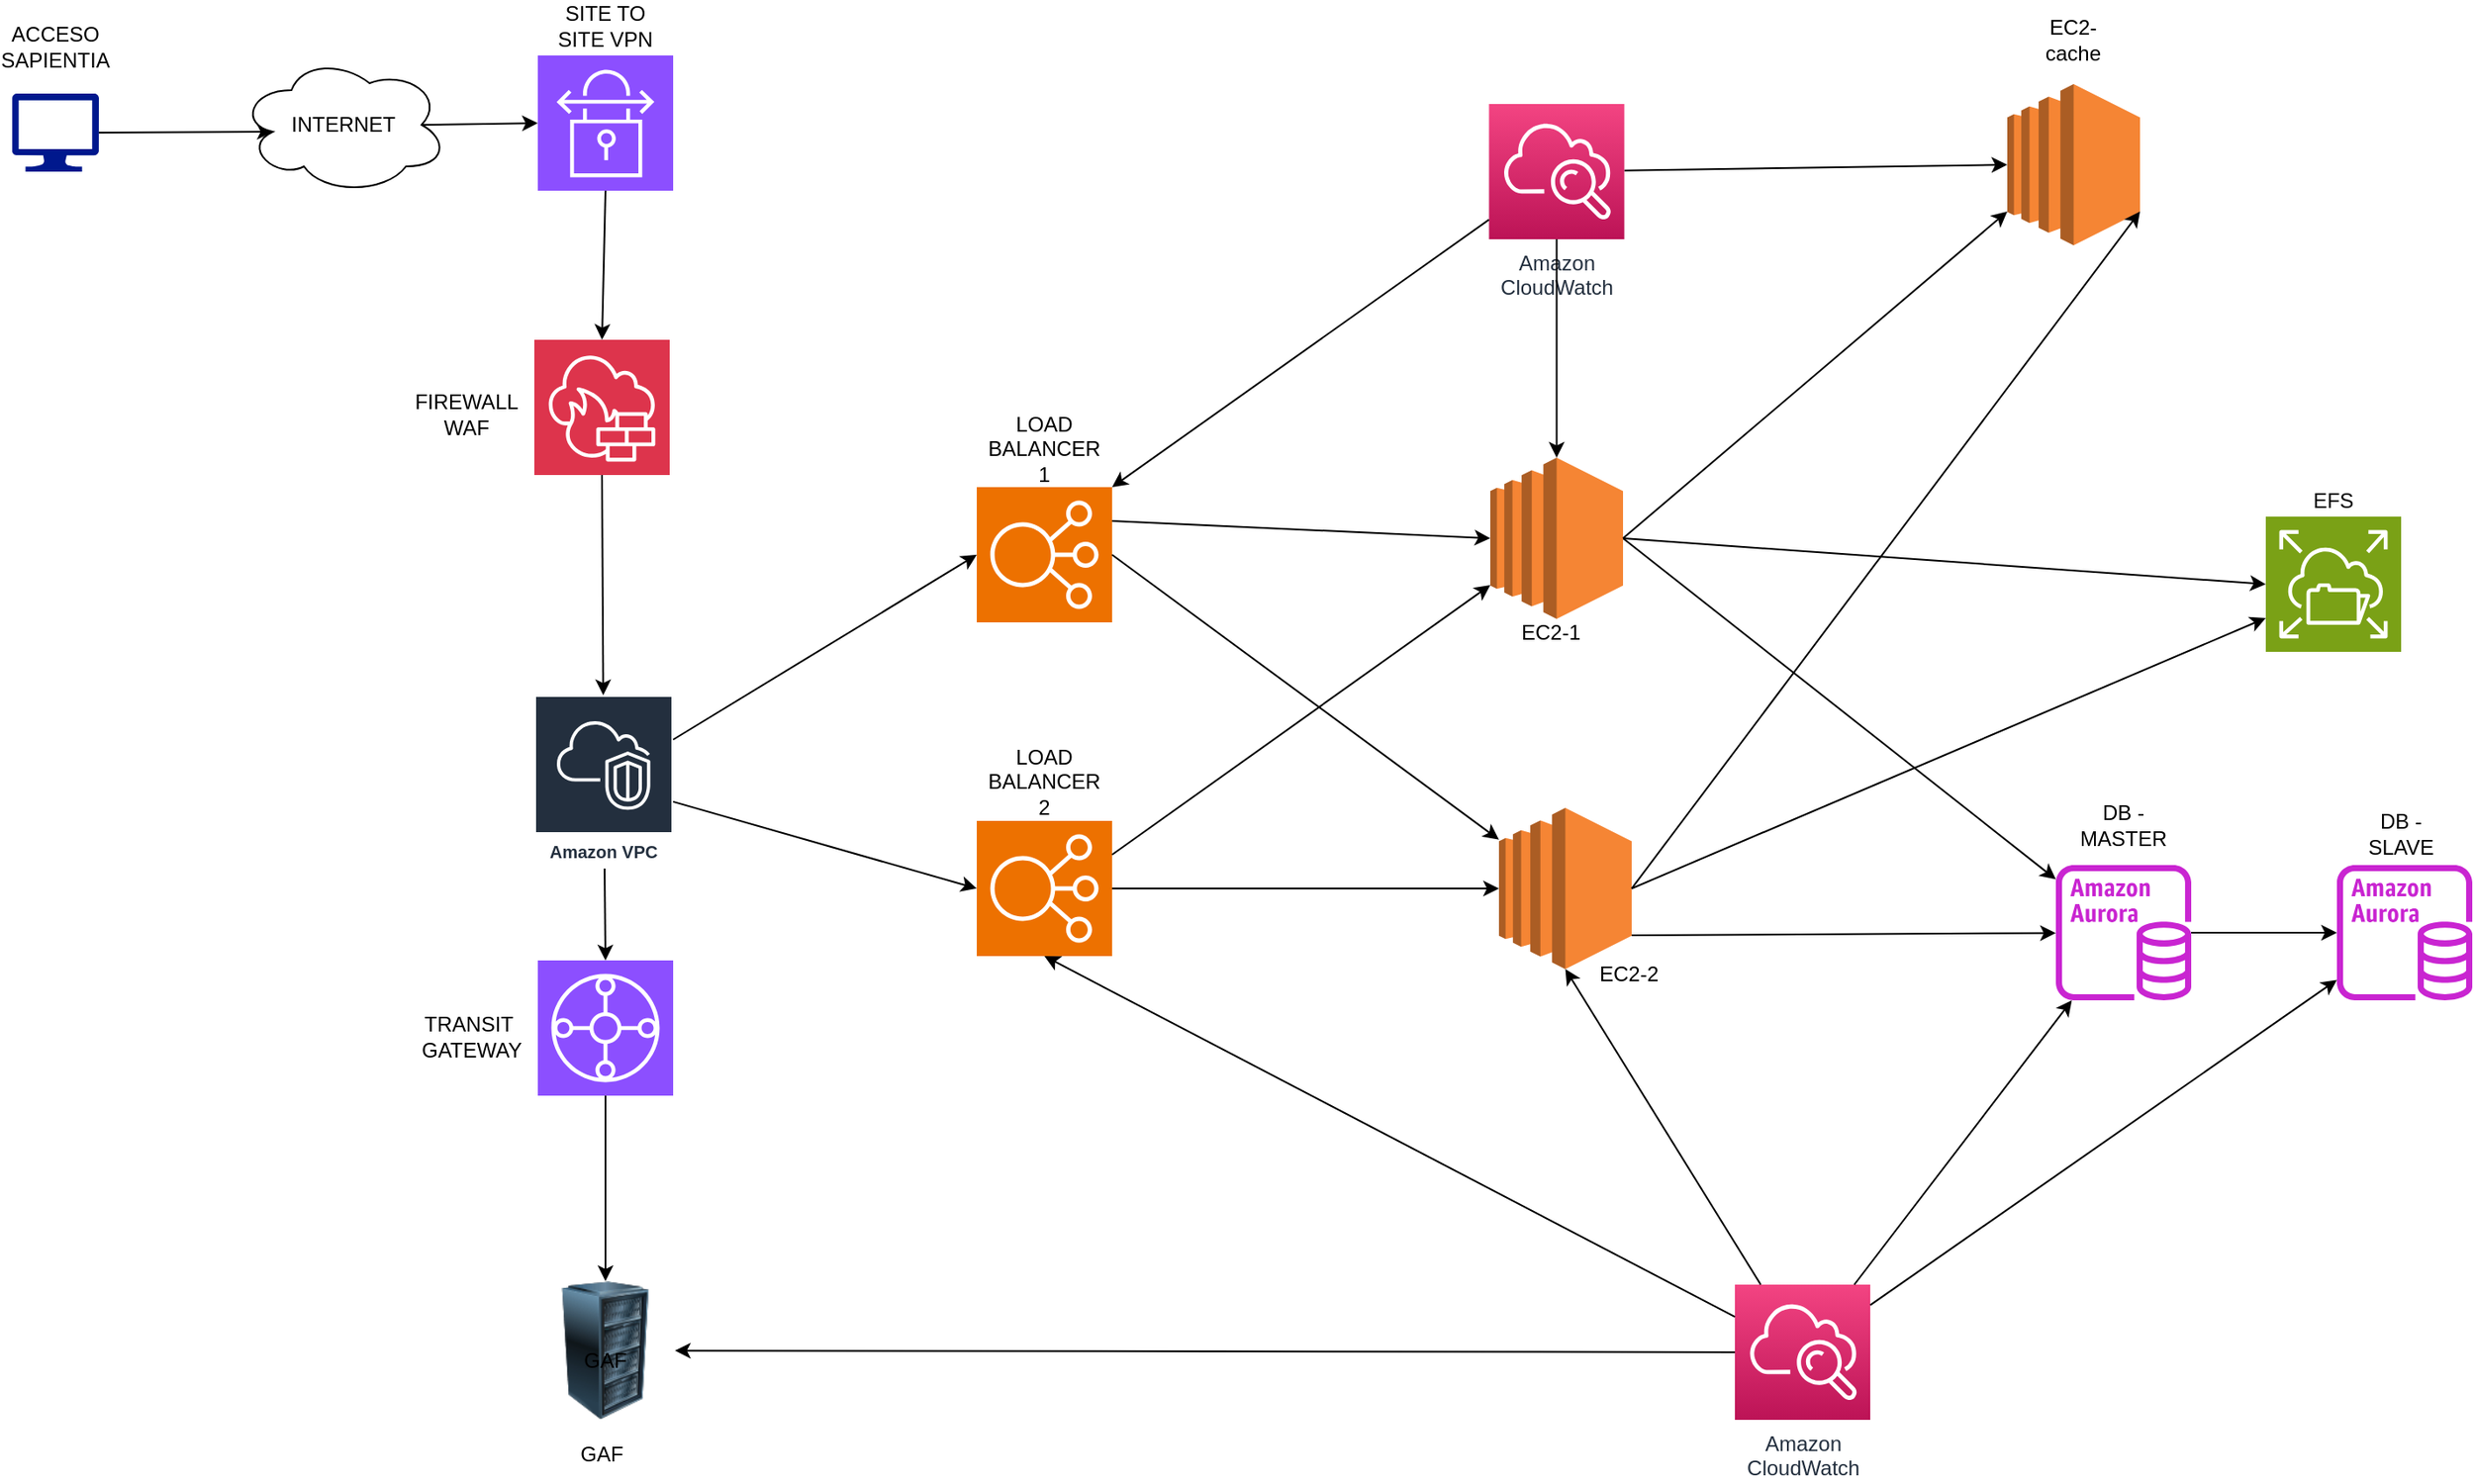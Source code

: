 <mxfile version="22.1.7" type="github">
  <diagram id="Ht1M8jgEwFfnCIfOTk4-" name="Page-1">
    <mxGraphModel dx="2150" dy="957" grid="0" gridSize="10" guides="1" tooltips="1" connect="1" arrows="1" fold="1" page="0" pageScale="1" pageWidth="1169" pageHeight="827" math="0" shadow="0">
      <root>
        <mxCell id="0" />
        <mxCell id="1" parent="0" />
        <mxCell id="UEzPUAAOIrF-is8g5C7q-121" value="Amazon&lt;br&gt;CloudWatch&lt;br&gt;" style="outlineConnect=0;fontColor=#232F3E;gradientColor=#F34482;gradientDirection=north;fillColor=#BC1356;strokeColor=#ffffff;dashed=0;verticalLabelPosition=bottom;verticalAlign=top;align=center;html=1;fontSize=12;fontStyle=0;aspect=fixed;shape=mxgraph.aws4.resourceIcon;resIcon=mxgraph.aws4.cloudwatch;labelBackgroundColor=#ffffff;" parent="1" vertex="1">
          <mxGeometry x="912.0" y="915" width="78" height="78" as="geometry" />
        </mxCell>
        <mxCell id="DRkj2pEiJAdeyXQ4-ryN-1" value="" style="sketch=0;points=[[0,0,0],[0.25,0,0],[0.5,0,0],[0.75,0,0],[1,0,0],[0,1,0],[0.25,1,0],[0.5,1,0],[0.75,1,0],[1,1,0],[0,0.25,0],[0,0.5,0],[0,0.75,0],[1,0.25,0],[1,0.5,0],[1,0.75,0]];outlineConnect=0;fontColor=#232F3E;fillColor=#ED7100;strokeColor=#ffffff;dashed=0;verticalLabelPosition=bottom;verticalAlign=top;align=center;html=1;fontSize=12;fontStyle=0;aspect=fixed;shape=mxgraph.aws4.resourceIcon;resIcon=mxgraph.aws4.elastic_load_balancing;" parent="1" vertex="1">
          <mxGeometry x="475" y="455" width="78" height="78" as="geometry" />
        </mxCell>
        <mxCell id="DRkj2pEiJAdeyXQ4-ryN-4" value="" style="sketch=0;outlineConnect=0;fontColor=#232F3E;gradientColor=none;fillColor=#C925D1;strokeColor=none;dashed=0;verticalLabelPosition=bottom;verticalAlign=top;align=center;html=1;fontSize=12;fontStyle=0;aspect=fixed;pointerEvents=1;shape=mxgraph.aws4.aurora_instance;" parent="1" vertex="1">
          <mxGeometry x="1097" y="673" width="78" height="78" as="geometry" />
        </mxCell>
        <mxCell id="DRkj2pEiJAdeyXQ4-ryN-8" value="" style="sketch=0;points=[[0,0,0],[0.25,0,0],[0.5,0,0],[0.75,0,0],[1,0,0],[0,1,0],[0.25,1,0],[0.5,1,0],[0.75,1,0],[1,1,0],[0,0.25,0],[0,0.5,0],[0,0.75,0],[1,0.25,0],[1,0.5,0],[1,0.75,0]];outlineConnect=0;fontColor=#232F3E;fillColor=#8C4FFF;strokeColor=#ffffff;dashed=0;verticalLabelPosition=bottom;verticalAlign=top;align=center;html=1;fontSize=12;fontStyle=0;aspect=fixed;shape=mxgraph.aws4.resourceIcon;resIcon=mxgraph.aws4.site_to_site_vpn;" parent="1" vertex="1">
          <mxGeometry x="222" y="206" width="78" height="78" as="geometry" />
        </mxCell>
        <mxCell id="DRkj2pEiJAdeyXQ4-ryN-10" value="" style="sketch=0;points=[[0,0,0],[0.25,0,0],[0.5,0,0],[0.75,0,0],[1,0,0],[0,1,0],[0.25,1,0],[0.5,1,0],[0.75,1,0],[1,1,0],[0,0.25,0],[0,0.5,0],[0,0.75,0],[1,0.25,0],[1,0.5,0],[1,0.75,0]];outlineConnect=0;fontColor=#232F3E;fillColor=#DD344C;strokeColor=#ffffff;dashed=0;verticalLabelPosition=bottom;verticalAlign=top;align=center;html=1;fontSize=12;fontStyle=0;aspect=fixed;shape=mxgraph.aws4.resourceIcon;resIcon=mxgraph.aws4.network_firewall;" parent="1" vertex="1">
          <mxGeometry x="220" y="370" width="78" height="78" as="geometry" />
        </mxCell>
        <mxCell id="DRkj2pEiJAdeyXQ4-ryN-12" value="" style="sketch=0;points=[[0,0,0],[0.25,0,0],[0.5,0,0],[0.75,0,0],[1,0,0],[0,1,0],[0.25,1,0],[0.5,1,0],[0.75,1,0],[1,1,0],[0,0.25,0],[0,0.5,0],[0,0.75,0],[1,0.25,0],[1,0.5,0],[1,0.75,0]];outlineConnect=0;fontColor=#232F3E;fillColor=#7AA116;strokeColor=#ffffff;dashed=0;verticalLabelPosition=bottom;verticalAlign=top;align=center;html=1;fontSize=12;fontStyle=0;aspect=fixed;shape=mxgraph.aws4.resourceIcon;resIcon=mxgraph.aws4.elastic_file_system;" parent="1" vertex="1">
          <mxGeometry x="1218" y="472" width="78" height="78" as="geometry" />
        </mxCell>
        <mxCell id="DRkj2pEiJAdeyXQ4-ryN-13" value="" style="sketch=0;outlineConnect=0;fontColor=#232F3E;gradientColor=none;fillColor=#C925D1;strokeColor=none;dashed=0;verticalLabelPosition=bottom;verticalAlign=top;align=center;html=1;fontSize=12;fontStyle=0;aspect=fixed;pointerEvents=1;shape=mxgraph.aws4.aurora_instance;" parent="1" vertex="1">
          <mxGeometry x="1259" y="673" width="78" height="78" as="geometry" />
        </mxCell>
        <mxCell id="DRkj2pEiJAdeyXQ4-ryN-14" value="" style="outlineConnect=0;dashed=0;verticalLabelPosition=bottom;verticalAlign=top;align=center;html=1;shape=mxgraph.aws3.ec2;fillColor=#F58534;gradientColor=none;" parent="1" vertex="1">
          <mxGeometry x="1069" y="222.5" width="76.5" height="93" as="geometry" />
        </mxCell>
        <mxCell id="DRkj2pEiJAdeyXQ4-ryN-15" value="" style="sketch=0;aspect=fixed;pointerEvents=1;shadow=0;dashed=0;html=1;strokeColor=none;labelPosition=center;verticalLabelPosition=bottom;verticalAlign=top;align=center;fillColor=#00188D;shape=mxgraph.azure.computer" parent="1" vertex="1">
          <mxGeometry x="-81" y="228" width="50" height="45" as="geometry" />
        </mxCell>
        <mxCell id="DRkj2pEiJAdeyXQ4-ryN-16" value="Amazon VPC" style="sketch=0;outlineConnect=0;fontColor=#232F3E;gradientColor=none;strokeColor=#ffffff;fillColor=#232F3E;dashed=0;verticalLabelPosition=middle;verticalAlign=bottom;align=center;html=1;whiteSpace=wrap;fontSize=10;fontStyle=1;spacing=3;shape=mxgraph.aws4.productIcon;prIcon=mxgraph.aws4.vpc;" parent="1" vertex="1">
          <mxGeometry x="220" y="575" width="80" height="100" as="geometry" />
        </mxCell>
        <mxCell id="DRkj2pEiJAdeyXQ4-ryN-20" value="" style="endArrow=classic;html=1;rounded=0;exitX=0.5;exitY=1;exitDx=0;exitDy=0;exitPerimeter=0;entryX=0.5;entryY=0;entryDx=0;entryDy=0;entryPerimeter=0;" parent="1" source="DRkj2pEiJAdeyXQ4-ryN-8" target="DRkj2pEiJAdeyXQ4-ryN-10" edge="1">
          <mxGeometry width="50" height="50" relative="1" as="geometry">
            <mxPoint x="172" y="491" as="sourcePoint" />
            <mxPoint x="254" y="399" as="targetPoint" />
          </mxGeometry>
        </mxCell>
        <mxCell id="DRkj2pEiJAdeyXQ4-ryN-21" value="" style="endArrow=classic;html=1;rounded=0;exitX=1;exitY=0.5;exitDx=0;exitDy=0;exitPerimeter=0;" parent="1" source="DRkj2pEiJAdeyXQ4-ryN-27" target="DRkj2pEiJAdeyXQ4-ryN-4" edge="1">
          <mxGeometry width="50" height="50" relative="1" as="geometry">
            <mxPoint x="861.5" y="546.5" as="sourcePoint" />
            <mxPoint x="1016.5" y="479.5" as="targetPoint" />
          </mxGeometry>
        </mxCell>
        <mxCell id="DRkj2pEiJAdeyXQ4-ryN-22" value="" style="endArrow=classic;html=1;rounded=0;exitX=0.5;exitY=1;exitDx=0;exitDy=0;exitPerimeter=0;" parent="1" source="DRkj2pEiJAdeyXQ4-ryN-10" target="DRkj2pEiJAdeyXQ4-ryN-16" edge="1">
          <mxGeometry width="50" height="50" relative="1" as="geometry">
            <mxPoint x="72" y="400" as="sourcePoint" />
            <mxPoint x="227" y="333" as="targetPoint" />
          </mxGeometry>
        </mxCell>
        <mxCell id="DRkj2pEiJAdeyXQ4-ryN-23" value="" style="sketch=0;points=[[0,0,0],[0.25,0,0],[0.5,0,0],[0.75,0,0],[1,0,0],[0,1,0],[0.25,1,0],[0.5,1,0],[0.75,1,0],[1,1,0],[0,0.25,0],[0,0.5,0],[0,0.75,0],[1,0.25,0],[1,0.5,0],[1,0.75,0]];outlineConnect=0;fontColor=#232F3E;fillColor=#ED7100;strokeColor=#ffffff;dashed=0;verticalLabelPosition=bottom;verticalAlign=top;align=center;html=1;fontSize=12;fontStyle=0;aspect=fixed;shape=mxgraph.aws4.resourceIcon;resIcon=mxgraph.aws4.elastic_load_balancing;" parent="1" vertex="1">
          <mxGeometry x="475" y="647.5" width="78" height="78" as="geometry" />
        </mxCell>
        <mxCell id="DRkj2pEiJAdeyXQ4-ryN-24" value="" style="endArrow=classic;html=1;rounded=0;entryX=0;entryY=0.5;entryDx=0;entryDy=0;entryPerimeter=0;" parent="1" source="DRkj2pEiJAdeyXQ4-ryN-16" target="DRkj2pEiJAdeyXQ4-ryN-1" edge="1">
          <mxGeometry width="50" height="50" relative="1" as="geometry">
            <mxPoint x="377" y="417" as="sourcePoint" />
            <mxPoint x="532" y="350" as="targetPoint" />
          </mxGeometry>
        </mxCell>
        <mxCell id="DRkj2pEiJAdeyXQ4-ryN-25" value="" style="endArrow=classic;html=1;rounded=0;" parent="1" source="DRkj2pEiJAdeyXQ4-ryN-4" target="DRkj2pEiJAdeyXQ4-ryN-13" edge="1">
          <mxGeometry width="50" height="50" relative="1" as="geometry">
            <mxPoint x="1097.5" y="827.5" as="sourcePoint" />
            <mxPoint x="1252.5" y="760.5" as="targetPoint" />
          </mxGeometry>
        </mxCell>
        <mxCell id="DRkj2pEiJAdeyXQ4-ryN-26" value="" style="endArrow=classic;html=1;rounded=0;entryX=0;entryY=0.5;entryDx=0;entryDy=0;entryPerimeter=0;" parent="1" source="DRkj2pEiJAdeyXQ4-ryN-16" target="DRkj2pEiJAdeyXQ4-ryN-23" edge="1">
          <mxGeometry width="50" height="50" relative="1" as="geometry">
            <mxPoint x="421" y="742" as="sourcePoint" />
            <mxPoint x="576" y="675" as="targetPoint" />
          </mxGeometry>
        </mxCell>
        <mxCell id="DRkj2pEiJAdeyXQ4-ryN-27" value="" style="outlineConnect=0;dashed=0;verticalLabelPosition=bottom;verticalAlign=top;align=center;html=1;shape=mxgraph.aws3.ec2;fillColor=#F58534;gradientColor=none;" parent="1" vertex="1">
          <mxGeometry x="771" y="438" width="76.5" height="93" as="geometry" />
        </mxCell>
        <mxCell id="DRkj2pEiJAdeyXQ4-ryN-28" value="" style="outlineConnect=0;dashed=0;verticalLabelPosition=bottom;verticalAlign=top;align=center;html=1;shape=mxgraph.aws3.ec2;fillColor=#F58534;gradientColor=none;" parent="1" vertex="1">
          <mxGeometry x="776" y="640" width="76.5" height="93" as="geometry" />
        </mxCell>
        <mxCell id="DRkj2pEiJAdeyXQ4-ryN-29" value="" style="endArrow=classic;html=1;rounded=0;entryX=0;entryY=0.79;entryDx=0;entryDy=0;entryPerimeter=0;exitX=1;exitY=0.25;exitDx=0;exitDy=0;exitPerimeter=0;" parent="1" source="DRkj2pEiJAdeyXQ4-ryN-23" target="DRkj2pEiJAdeyXQ4-ryN-27" edge="1">
          <mxGeometry width="50" height="50" relative="1" as="geometry">
            <mxPoint x="689" y="793" as="sourcePoint" />
            <mxPoint x="821" y="679" as="targetPoint" />
          </mxGeometry>
        </mxCell>
        <mxCell id="DRkj2pEiJAdeyXQ4-ryN-30" value="" style="endArrow=classic;html=1;rounded=0;exitX=1;exitY=0.5;exitDx=0;exitDy=0;exitPerimeter=0;" parent="1" source="DRkj2pEiJAdeyXQ4-ryN-1" target="DRkj2pEiJAdeyXQ4-ryN-28" edge="1">
          <mxGeometry width="50" height="50" relative="1" as="geometry">
            <mxPoint x="712" y="579.5" as="sourcePoint" />
            <mxPoint x="844" y="465.5" as="targetPoint" />
          </mxGeometry>
        </mxCell>
        <mxCell id="DRkj2pEiJAdeyXQ4-ryN-31" value="" style="endArrow=classic;html=1;rounded=0;entryX=0;entryY=0.5;entryDx=0;entryDy=0;entryPerimeter=0;exitX=1;exitY=0.5;exitDx=0;exitDy=0;exitPerimeter=0;" parent="1" source="DRkj2pEiJAdeyXQ4-ryN-23" target="DRkj2pEiJAdeyXQ4-ryN-28" edge="1">
          <mxGeometry width="50" height="50" relative="1" as="geometry">
            <mxPoint x="658" y="829.5" as="sourcePoint" />
            <mxPoint x="790" y="715.5" as="targetPoint" />
          </mxGeometry>
        </mxCell>
        <mxCell id="DRkj2pEiJAdeyXQ4-ryN-32" value="" style="endArrow=classic;html=1;rounded=0;entryX=0;entryY=0.5;entryDx=0;entryDy=0;entryPerimeter=0;exitX=1;exitY=0.25;exitDx=0;exitDy=0;exitPerimeter=0;" parent="1" source="DRkj2pEiJAdeyXQ4-ryN-1" target="DRkj2pEiJAdeyXQ4-ryN-27" edge="1">
          <mxGeometry width="50" height="50" relative="1" as="geometry">
            <mxPoint x="383" y="676.5" as="sourcePoint" />
            <mxPoint x="515" y="562.5" as="targetPoint" />
          </mxGeometry>
        </mxCell>
        <mxCell id="DRkj2pEiJAdeyXQ4-ryN-33" value="" style="endArrow=classic;html=1;rounded=0;entryX=0;entryY=0.79;entryDx=0;entryDy=0;entryPerimeter=0;exitX=1;exitY=0.5;exitDx=0;exitDy=0;exitPerimeter=0;" parent="1" source="DRkj2pEiJAdeyXQ4-ryN-27" target="DRkj2pEiJAdeyXQ4-ryN-14" edge="1">
          <mxGeometry width="50" height="50" relative="1" as="geometry">
            <mxPoint x="857" y="489.5" as="sourcePoint" />
            <mxPoint x="926.0" y="291.5" as="targetPoint" />
          </mxGeometry>
        </mxCell>
        <mxCell id="DRkj2pEiJAdeyXQ4-ryN-34" value="" style="endArrow=classic;html=1;rounded=0;exitX=1;exitY=0.5;exitDx=0;exitDy=0;exitPerimeter=0;entryX=1;entryY=0.79;entryDx=0;entryDy=0;entryPerimeter=0;" parent="1" source="DRkj2pEiJAdeyXQ4-ryN-28" target="DRkj2pEiJAdeyXQ4-ryN-14" edge="1">
          <mxGeometry width="50" height="50" relative="1" as="geometry">
            <mxPoint x="812" y="541.5" as="sourcePoint" />
            <mxPoint x="964.25" y="338" as="targetPoint" />
          </mxGeometry>
        </mxCell>
        <mxCell id="DRkj2pEiJAdeyXQ4-ryN-35" value="" style="endArrow=classic;html=1;rounded=0;exitX=1;exitY=0.79;exitDx=0;exitDy=0;exitPerimeter=0;" parent="1" source="DRkj2pEiJAdeyXQ4-ryN-28" target="DRkj2pEiJAdeyXQ4-ryN-4" edge="1">
          <mxGeometry width="50" height="50" relative="1" as="geometry">
            <mxPoint x="820" y="797.5" as="sourcePoint" />
            <mxPoint x="952" y="683.5" as="targetPoint" />
          </mxGeometry>
        </mxCell>
        <mxCell id="DRkj2pEiJAdeyXQ4-ryN-36" value="" style="endArrow=classic;html=1;rounded=0;exitX=1;exitY=0.5;exitDx=0;exitDy=0;exitPerimeter=0;entryX=0;entryY=0.75;entryDx=0;entryDy=0;entryPerimeter=0;" parent="1" source="DRkj2pEiJAdeyXQ4-ryN-28" target="DRkj2pEiJAdeyXQ4-ryN-12" edge="1">
          <mxGeometry width="50" height="50" relative="1" as="geometry">
            <mxPoint x="1007" y="542.5" as="sourcePoint" />
            <mxPoint x="1187" y="417.5" as="targetPoint" />
          </mxGeometry>
        </mxCell>
        <mxCell id="DRkj2pEiJAdeyXQ4-ryN-37" value="" style="endArrow=classic;html=1;rounded=0;entryX=0;entryY=0.5;entryDx=0;entryDy=0;entryPerimeter=0;exitX=1;exitY=0.5;exitDx=0;exitDy=0;exitPerimeter=0;" parent="1" source="DRkj2pEiJAdeyXQ4-ryN-27" target="DRkj2pEiJAdeyXQ4-ryN-12" edge="1">
          <mxGeometry width="50" height="50" relative="1" as="geometry">
            <mxPoint x="765" y="483.5" as="sourcePoint" />
            <mxPoint x="1220" y="410.5" as="targetPoint" />
          </mxGeometry>
        </mxCell>
        <mxCell id="DRkj2pEiJAdeyXQ4-ryN-38" value="" style="endArrow=classic;html=1;rounded=0;entryX=0;entryY=0.5;entryDx=0;entryDy=0;entryPerimeter=0;" parent="1" source="DRkj2pEiJAdeyXQ4-ryN-45" target="DRkj2pEiJAdeyXQ4-ryN-14" edge="1">
          <mxGeometry width="50" height="50" relative="1" as="geometry">
            <mxPoint x="962" y="346.5" as="sourcePoint" />
            <mxPoint x="1142" y="221.5" as="targetPoint" />
          </mxGeometry>
        </mxCell>
        <mxCell id="DRkj2pEiJAdeyXQ4-ryN-39" value="" style="endArrow=classic;html=1;rounded=0;" parent="1" source="UEzPUAAOIrF-is8g5C7q-121" target="DRkj2pEiJAdeyXQ4-ryN-4" edge="1">
          <mxGeometry width="50" height="50" relative="1" as="geometry">
            <mxPoint x="1137.5" y="900.5" as="sourcePoint" />
            <mxPoint x="1317.5" y="775.5" as="targetPoint" />
          </mxGeometry>
        </mxCell>
        <mxCell id="DRkj2pEiJAdeyXQ4-ryN-40" value="" style="endArrow=classic;html=1;rounded=0;" parent="1" source="UEzPUAAOIrF-is8g5C7q-121" target="DRkj2pEiJAdeyXQ4-ryN-13" edge="1">
          <mxGeometry width="50" height="50" relative="1" as="geometry">
            <mxPoint x="1185.5" y="792.5" as="sourcePoint" />
            <mxPoint x="1314.5" y="846.5" as="targetPoint" />
          </mxGeometry>
        </mxCell>
        <mxCell id="DRkj2pEiJAdeyXQ4-ryN-45" value="Amazon&lt;br&gt;CloudWatch&lt;br&gt;" style="outlineConnect=0;fontColor=#232F3E;gradientColor=#F34482;gradientDirection=north;fillColor=#BC1356;strokeColor=#ffffff;dashed=0;verticalLabelPosition=bottom;verticalAlign=top;align=center;html=1;fontSize=12;fontStyle=0;aspect=fixed;shape=mxgraph.aws4.resourceIcon;resIcon=mxgraph.aws4.cloudwatch;labelBackgroundColor=#ffffff;" parent="1" vertex="1">
          <mxGeometry x="770.25" y="234" width="78" height="78" as="geometry" />
        </mxCell>
        <mxCell id="DRkj2pEiJAdeyXQ4-ryN-47" value="" style="endArrow=classic;html=1;rounded=0;entryX=0.5;entryY=0;entryDx=0;entryDy=0;entryPerimeter=0;" parent="1" source="DRkj2pEiJAdeyXQ4-ryN-45" target="DRkj2pEiJAdeyXQ4-ryN-27" edge="1">
          <mxGeometry width="50" height="50" relative="1" as="geometry">
            <mxPoint x="982" y="366.5" as="sourcePoint" />
            <mxPoint x="1162" y="241.5" as="targetPoint" />
          </mxGeometry>
        </mxCell>
        <mxCell id="DRkj2pEiJAdeyXQ4-ryN-48" value="" style="image;html=1;image=img/lib/clip_art/computers/Server_Rack_128x128.png" parent="1" vertex="1">
          <mxGeometry x="221" y="913" width="80" height="80" as="geometry" />
        </mxCell>
        <mxCell id="DRkj2pEiJAdeyXQ4-ryN-50" value="" style="sketch=0;points=[[0,0,0],[0.25,0,0],[0.5,0,0],[0.75,0,0],[1,0,0],[0,1,0],[0.25,1,0],[0.5,1,0],[0.75,1,0],[1,1,0],[0,0.25,0],[0,0.5,0],[0,0.75,0],[1,0.25,0],[1,0.5,0],[1,0.75,0]];outlineConnect=0;fontColor=#232F3E;fillColor=#8C4FFF;strokeColor=#ffffff;dashed=0;verticalLabelPosition=bottom;verticalAlign=top;align=center;html=1;fontSize=12;fontStyle=0;aspect=fixed;shape=mxgraph.aws4.resourceIcon;resIcon=mxgraph.aws4.transit_gateway;" parent="1" vertex="1">
          <mxGeometry x="222" y="728" width="78" height="78" as="geometry" />
        </mxCell>
        <mxCell id="DRkj2pEiJAdeyXQ4-ryN-51" value="" style="endArrow=classic;html=1;rounded=0;entryX=0.5;entryY=0;entryDx=0;entryDy=0;entryPerimeter=0;" parent="1" source="DRkj2pEiJAdeyXQ4-ryN-16" target="DRkj2pEiJAdeyXQ4-ryN-50" edge="1">
          <mxGeometry width="50" height="50" relative="1" as="geometry">
            <mxPoint x="310" y="646" as="sourcePoint" />
            <mxPoint x="485" y="697" as="targetPoint" />
          </mxGeometry>
        </mxCell>
        <mxCell id="DRkj2pEiJAdeyXQ4-ryN-52" value="" style="endArrow=classic;html=1;rounded=0;entryX=0.5;entryY=0;entryDx=0;entryDy=0;exitX=0.5;exitY=1;exitDx=0;exitDy=0;exitPerimeter=0;" parent="1" source="DRkj2pEiJAdeyXQ4-ryN-50" target="DRkj2pEiJAdeyXQ4-ryN-48" edge="1">
          <mxGeometry width="50" height="50" relative="1" as="geometry">
            <mxPoint x="316" y="832" as="sourcePoint" />
            <mxPoint x="317" y="885" as="targetPoint" />
          </mxGeometry>
        </mxCell>
        <mxCell id="DRkj2pEiJAdeyXQ4-ryN-53" value="EC2-1" style="text;html=1;strokeColor=none;fillColor=none;align=center;verticalAlign=middle;whiteSpace=wrap;rounded=0;" parent="1" vertex="1">
          <mxGeometry x="776" y="524" width="60" height="30" as="geometry" />
        </mxCell>
        <mxCell id="DRkj2pEiJAdeyXQ4-ryN-56" value="EC2-2" style="text;html=1;strokeColor=none;fillColor=none;align=center;verticalAlign=middle;whiteSpace=wrap;rounded=0;" parent="1" vertex="1">
          <mxGeometry x="821" y="721" width="60" height="30" as="geometry" />
        </mxCell>
        <mxCell id="DRkj2pEiJAdeyXQ4-ryN-58" value="EC2-cache" style="text;html=1;strokeColor=none;fillColor=none;align=center;verticalAlign=middle;whiteSpace=wrap;rounded=0;" parent="1" vertex="1">
          <mxGeometry x="1077" y="182" width="60" height="30" as="geometry" />
        </mxCell>
        <mxCell id="DRkj2pEiJAdeyXQ4-ryN-59" value="LOAD BALANCER 1" style="text;html=1;strokeColor=none;fillColor=none;align=center;verticalAlign=middle;whiteSpace=wrap;rounded=0;" parent="1" vertex="1">
          <mxGeometry x="484" y="418" width="60" height="30" as="geometry" />
        </mxCell>
        <mxCell id="DRkj2pEiJAdeyXQ4-ryN-60" value="LOAD BALANCER 2" style="text;html=1;strokeColor=none;fillColor=none;align=center;verticalAlign=middle;whiteSpace=wrap;rounded=0;" parent="1" vertex="1">
          <mxGeometry x="484" y="610" width="60" height="30" as="geometry" />
        </mxCell>
        <mxCell id="DRkj2pEiJAdeyXQ4-ryN-61" value="DB - SLAVE" style="text;html=1;strokeColor=none;fillColor=none;align=center;verticalAlign=middle;whiteSpace=wrap;rounded=0;" parent="1" vertex="1">
          <mxGeometry x="1265.5" y="640" width="60" height="30" as="geometry" />
        </mxCell>
        <mxCell id="DRkj2pEiJAdeyXQ4-ryN-62" value="DB - MASTER" style="text;html=1;strokeColor=none;fillColor=none;align=center;verticalAlign=middle;whiteSpace=wrap;rounded=0;" parent="1" vertex="1">
          <mxGeometry x="1106" y="635" width="60" height="30" as="geometry" />
        </mxCell>
        <mxCell id="DRkj2pEiJAdeyXQ4-ryN-65" value="EFS" style="text;html=1;strokeColor=none;fillColor=none;align=center;verticalAlign=middle;whiteSpace=wrap;rounded=0;" parent="1" vertex="1">
          <mxGeometry x="1227" y="448" width="60" height="30" as="geometry" />
        </mxCell>
        <mxCell id="DRkj2pEiJAdeyXQ4-ryN-67" value="SITE TO SITE VPN" style="text;html=1;strokeColor=none;fillColor=none;align=center;verticalAlign=middle;whiteSpace=wrap;rounded=0;" parent="1" vertex="1">
          <mxGeometry x="231" y="174" width="60" height="30" as="geometry" />
        </mxCell>
        <mxCell id="DRkj2pEiJAdeyXQ4-ryN-68" value="FIREWALL&lt;br&gt;WAF" style="text;html=1;strokeColor=none;fillColor=none;align=center;verticalAlign=middle;whiteSpace=wrap;rounded=0;" parent="1" vertex="1">
          <mxGeometry x="151" y="398" width="60" height="30" as="geometry" />
        </mxCell>
        <mxCell id="DRkj2pEiJAdeyXQ4-ryN-69" value="TRANSIT&amp;nbsp;&lt;br&gt;GATEWAY" style="text;html=1;strokeColor=none;fillColor=none;align=center;verticalAlign=middle;whiteSpace=wrap;rounded=0;" parent="1" vertex="1">
          <mxGeometry x="154" y="757" width="60" height="30" as="geometry" />
        </mxCell>
        <mxCell id="DRkj2pEiJAdeyXQ4-ryN-70" value="GAF" style="text;html=1;strokeColor=none;fillColor=none;align=center;verticalAlign=middle;whiteSpace=wrap;rounded=0;" parent="1" vertex="1">
          <mxGeometry x="231" y="944" width="60" height="30" as="geometry" />
        </mxCell>
        <mxCell id="DRkj2pEiJAdeyXQ4-ryN-72" value="" style="endArrow=classic;html=1;rounded=0;entryX=0.5;entryY=1;entryDx=0;entryDy=0;entryPerimeter=0;" parent="1" source="UEzPUAAOIrF-is8g5C7q-121" target="DRkj2pEiJAdeyXQ4-ryN-28" edge="1">
          <mxGeometry width="50" height="50" relative="1" as="geometry">
            <mxPoint x="1019" y="989" as="sourcePoint" />
            <mxPoint x="1069" y="939" as="targetPoint" />
          </mxGeometry>
        </mxCell>
        <mxCell id="DRkj2pEiJAdeyXQ4-ryN-73" value="" style="endArrow=classic;html=1;rounded=0;entryX=1;entryY=0;entryDx=0;entryDy=0;entryPerimeter=0;" parent="1" source="DRkj2pEiJAdeyXQ4-ryN-45" target="DRkj2pEiJAdeyXQ4-ryN-1" edge="1">
          <mxGeometry width="50" height="50" relative="1" as="geometry">
            <mxPoint x="597" y="292" as="sourcePoint" />
            <mxPoint x="596" y="408" as="targetPoint" />
          </mxGeometry>
        </mxCell>
        <mxCell id="DRkj2pEiJAdeyXQ4-ryN-74" value="" style="endArrow=classic;html=1;rounded=0;entryX=0.5;entryY=1;entryDx=0;entryDy=0;entryPerimeter=0;" parent="1" source="UEzPUAAOIrF-is8g5C7q-121" target="DRkj2pEiJAdeyXQ4-ryN-23" edge="1">
          <mxGeometry width="50" height="50" relative="1" as="geometry">
            <mxPoint x="1175" y="926" as="sourcePoint" />
            <mxPoint x="749" y="797" as="targetPoint" />
          </mxGeometry>
        </mxCell>
        <mxCell id="DRkj2pEiJAdeyXQ4-ryN-75" style="edgeStyle=orthogonalEdgeStyle;rounded=0;orthogonalLoop=1;jettySize=auto;html=1;exitX=0.5;exitY=1;exitDx=0;exitDy=0;" parent="1" source="DRkj2pEiJAdeyXQ4-ryN-62" target="DRkj2pEiJAdeyXQ4-ryN-62" edge="1">
          <mxGeometry relative="1" as="geometry" />
        </mxCell>
        <mxCell id="DRkj2pEiJAdeyXQ4-ryN-76" value="" style="endArrow=classic;html=1;rounded=0;" parent="1" source="UEzPUAAOIrF-is8g5C7q-121" target="DRkj2pEiJAdeyXQ4-ryN-48" edge="1">
          <mxGeometry width="50" height="50" relative="1" as="geometry">
            <mxPoint x="824" y="1006" as="sourcePoint" />
            <mxPoint x="426" y="798" as="targetPoint" />
          </mxGeometry>
        </mxCell>
        <mxCell id="DRkj2pEiJAdeyXQ4-ryN-78" value="" style="endArrow=classic;html=1;rounded=0;exitX=0.875;exitY=0.5;exitDx=0;exitDy=0;exitPerimeter=0;entryX=0;entryY=0.5;entryDx=0;entryDy=0;entryPerimeter=0;" parent="1" source="DRkj2pEiJAdeyXQ4-ryN-80" target="DRkj2pEiJAdeyXQ4-ryN-8" edge="1">
          <mxGeometry width="50" height="50" relative="1" as="geometry">
            <mxPoint x="-140" y="376" as="sourcePoint" />
            <mxPoint x="-139" y="503" as="targetPoint" />
          </mxGeometry>
        </mxCell>
        <mxCell id="DRkj2pEiJAdeyXQ4-ryN-79" value="" style="endArrow=classic;html=1;rounded=0;exitX=1;exitY=0.5;exitDx=0;exitDy=0;exitPerimeter=0;entryX=0.16;entryY=0.55;entryDx=0;entryDy=0;entryPerimeter=0;" parent="1" source="DRkj2pEiJAdeyXQ4-ryN-15" target="DRkj2pEiJAdeyXQ4-ryN-80" edge="1">
          <mxGeometry width="50" height="50" relative="1" as="geometry">
            <mxPoint x="-28.77" y="384" as="sourcePoint" />
            <mxPoint x="-27.77" y="511" as="targetPoint" />
          </mxGeometry>
        </mxCell>
        <mxCell id="DRkj2pEiJAdeyXQ4-ryN-80" value="" style="ellipse;shape=cloud;whiteSpace=wrap;html=1;" parent="1" vertex="1">
          <mxGeometry x="50" y="206" width="120" height="80" as="geometry" />
        </mxCell>
        <mxCell id="DRkj2pEiJAdeyXQ4-ryN-81" value="ACCESO&lt;br&gt;SAPIENTIA" style="text;html=1;strokeColor=none;fillColor=none;align=center;verticalAlign=middle;whiteSpace=wrap;rounded=0;" parent="1" vertex="1">
          <mxGeometry x="-86" y="186" width="60" height="30" as="geometry" />
        </mxCell>
        <mxCell id="DRkj2pEiJAdeyXQ4-ryN-82" value="INTERNET" style="text;html=1;strokeColor=none;fillColor=none;align=center;verticalAlign=middle;whiteSpace=wrap;rounded=0;" parent="1" vertex="1">
          <mxGeometry x="80" y="231" width="60" height="30" as="geometry" />
        </mxCell>
        <mxCell id="DRkj2pEiJAdeyXQ4-ryN-83" value="GAF" style="text;html=1;strokeColor=none;fillColor=none;align=center;verticalAlign=middle;whiteSpace=wrap;rounded=0;" parent="1" vertex="1">
          <mxGeometry x="229" y="998" width="60" height="30" as="geometry" />
        </mxCell>
      </root>
    </mxGraphModel>
  </diagram>
</mxfile>
